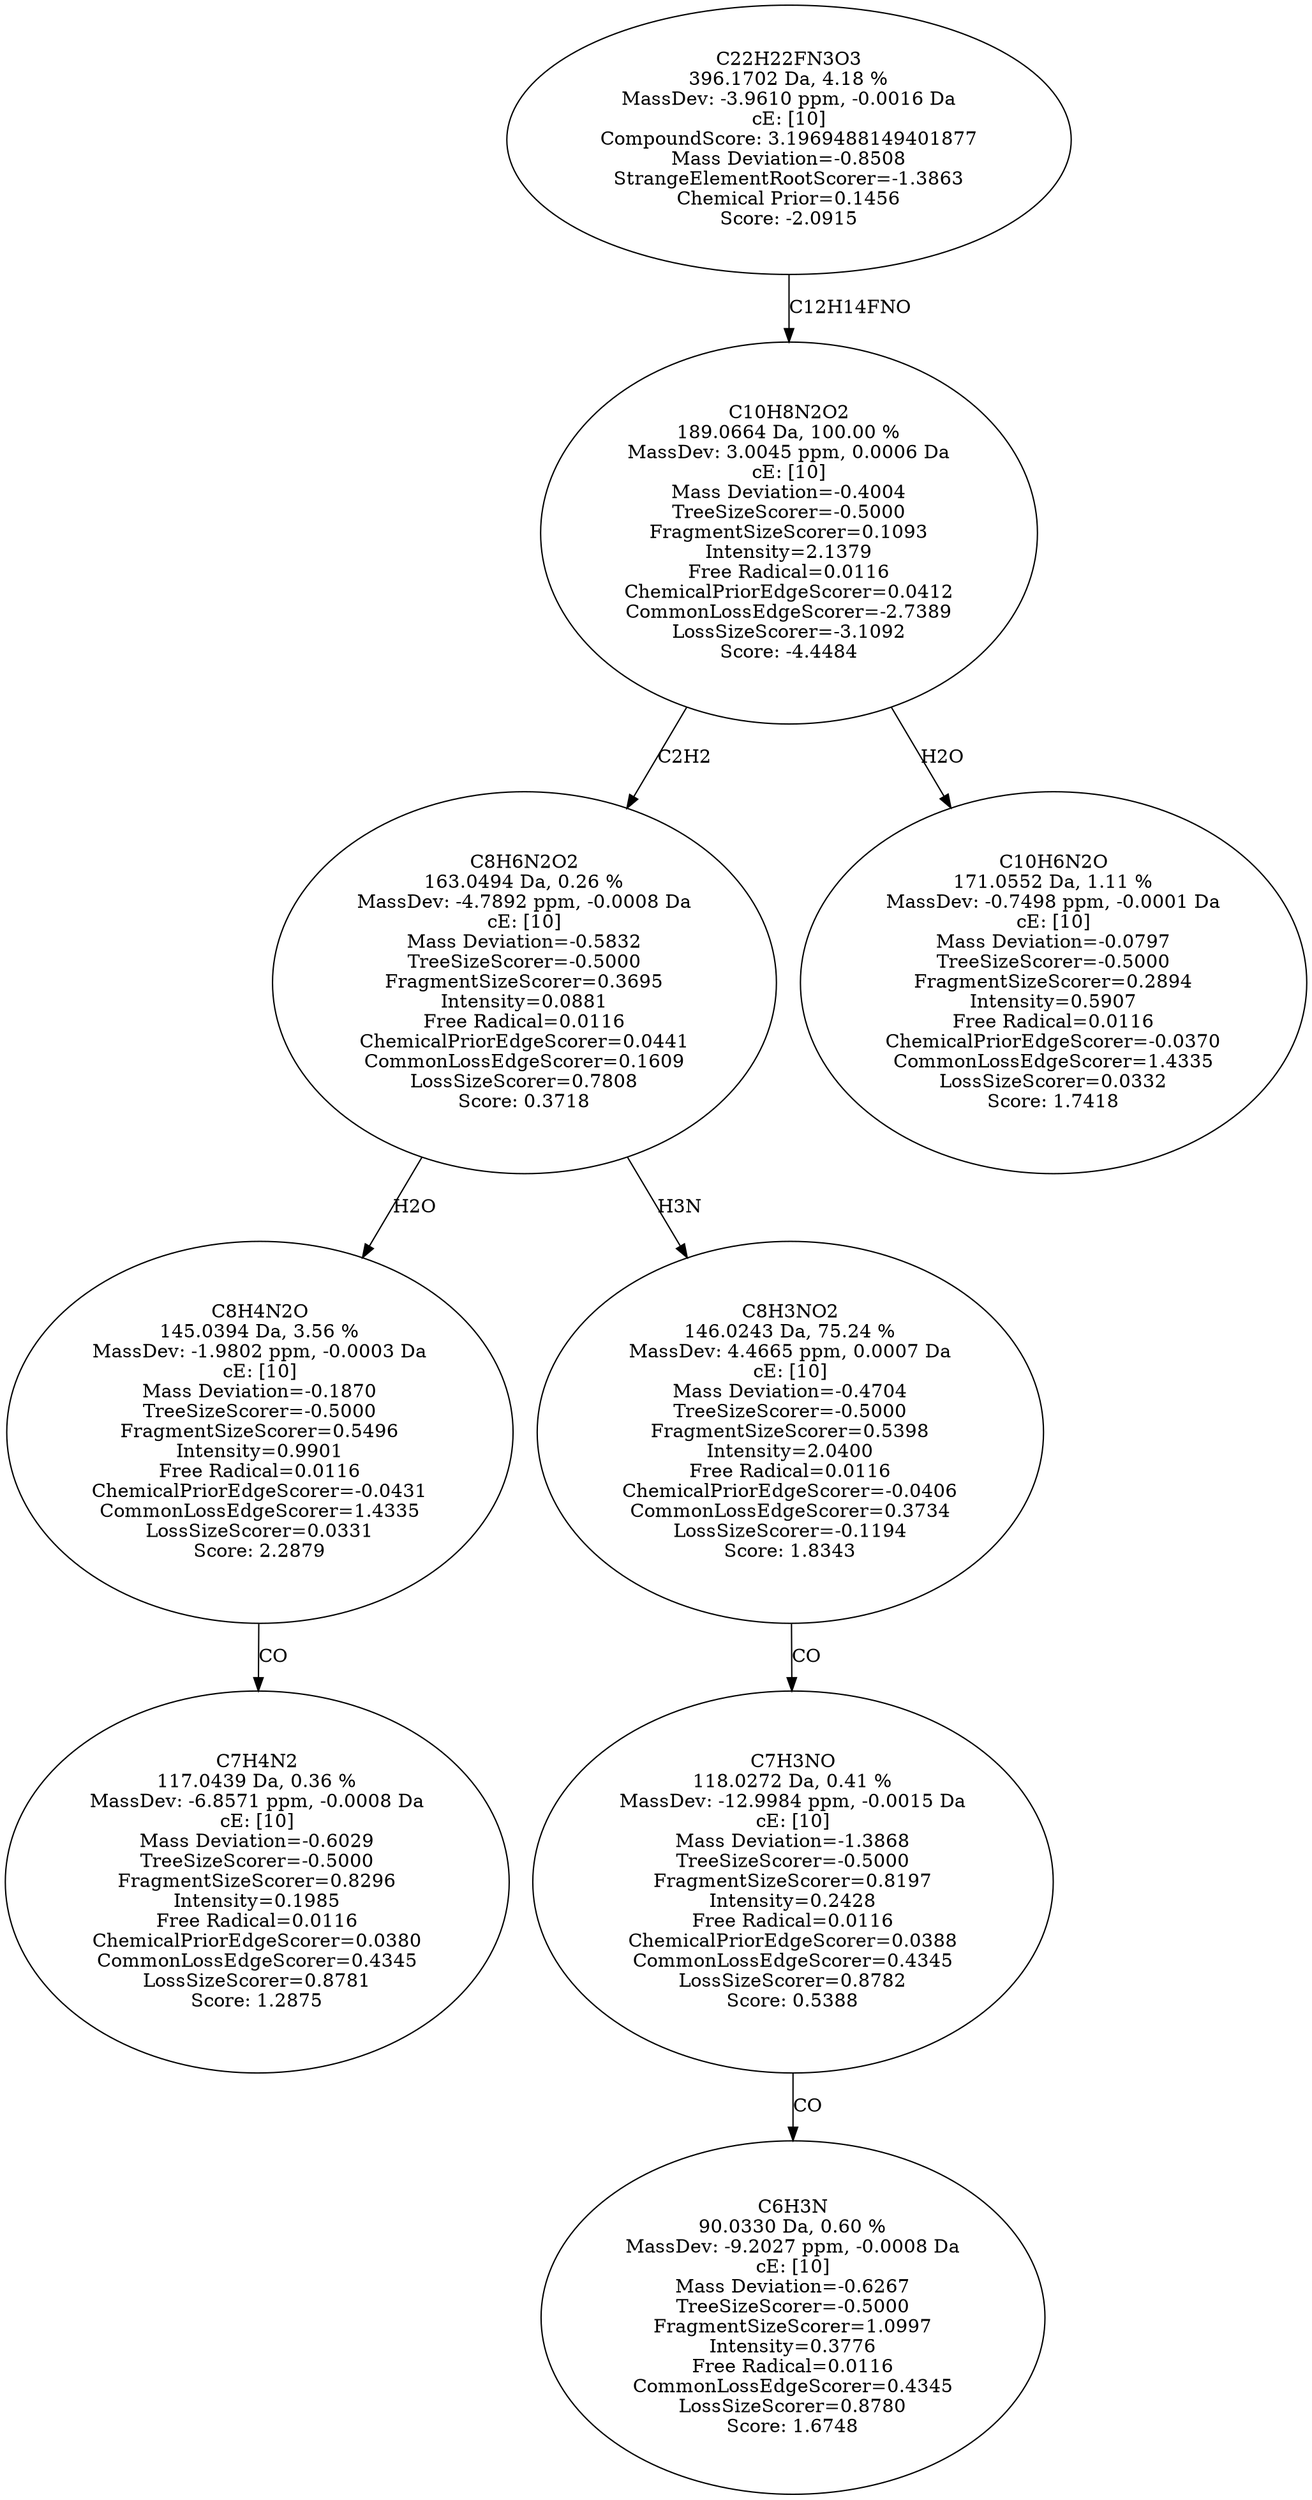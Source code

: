 strict digraph {
v1 [label="C7H4N2\n117.0439 Da, 0.36 %\nMassDev: -6.8571 ppm, -0.0008 Da\ncE: [10]\nMass Deviation=-0.6029\nTreeSizeScorer=-0.5000\nFragmentSizeScorer=0.8296\nIntensity=0.1985\nFree Radical=0.0116\nChemicalPriorEdgeScorer=0.0380\nCommonLossEdgeScorer=0.4345\nLossSizeScorer=0.8781\nScore: 1.2875"];
v2 [label="C8H4N2O\n145.0394 Da, 3.56 %\nMassDev: -1.9802 ppm, -0.0003 Da\ncE: [10]\nMass Deviation=-0.1870\nTreeSizeScorer=-0.5000\nFragmentSizeScorer=0.5496\nIntensity=0.9901\nFree Radical=0.0116\nChemicalPriorEdgeScorer=-0.0431\nCommonLossEdgeScorer=1.4335\nLossSizeScorer=0.0331\nScore: 2.2879"];
v3 [label="C6H3N\n90.0330 Da, 0.60 %\nMassDev: -9.2027 ppm, -0.0008 Da\ncE: [10]\nMass Deviation=-0.6267\nTreeSizeScorer=-0.5000\nFragmentSizeScorer=1.0997\nIntensity=0.3776\nFree Radical=0.0116\nCommonLossEdgeScorer=0.4345\nLossSizeScorer=0.8780\nScore: 1.6748"];
v4 [label="C7H3NO\n118.0272 Da, 0.41 %\nMassDev: -12.9984 ppm, -0.0015 Da\ncE: [10]\nMass Deviation=-1.3868\nTreeSizeScorer=-0.5000\nFragmentSizeScorer=0.8197\nIntensity=0.2428\nFree Radical=0.0116\nChemicalPriorEdgeScorer=0.0388\nCommonLossEdgeScorer=0.4345\nLossSizeScorer=0.8782\nScore: 0.5388"];
v5 [label="C8H3NO2\n146.0243 Da, 75.24 %\nMassDev: 4.4665 ppm, 0.0007 Da\ncE: [10]\nMass Deviation=-0.4704\nTreeSizeScorer=-0.5000\nFragmentSizeScorer=0.5398\nIntensity=2.0400\nFree Radical=0.0116\nChemicalPriorEdgeScorer=-0.0406\nCommonLossEdgeScorer=0.3734\nLossSizeScorer=-0.1194\nScore: 1.8343"];
v6 [label="C8H6N2O2\n163.0494 Da, 0.26 %\nMassDev: -4.7892 ppm, -0.0008 Da\ncE: [10]\nMass Deviation=-0.5832\nTreeSizeScorer=-0.5000\nFragmentSizeScorer=0.3695\nIntensity=0.0881\nFree Radical=0.0116\nChemicalPriorEdgeScorer=0.0441\nCommonLossEdgeScorer=0.1609\nLossSizeScorer=0.7808\nScore: 0.3718"];
v7 [label="C10H6N2O\n171.0552 Da, 1.11 %\nMassDev: -0.7498 ppm, -0.0001 Da\ncE: [10]\nMass Deviation=-0.0797\nTreeSizeScorer=-0.5000\nFragmentSizeScorer=0.2894\nIntensity=0.5907\nFree Radical=0.0116\nChemicalPriorEdgeScorer=-0.0370\nCommonLossEdgeScorer=1.4335\nLossSizeScorer=0.0332\nScore: 1.7418"];
v8 [label="C10H8N2O2\n189.0664 Da, 100.00 %\nMassDev: 3.0045 ppm, 0.0006 Da\ncE: [10]\nMass Deviation=-0.4004\nTreeSizeScorer=-0.5000\nFragmentSizeScorer=0.1093\nIntensity=2.1379\nFree Radical=0.0116\nChemicalPriorEdgeScorer=0.0412\nCommonLossEdgeScorer=-2.7389\nLossSizeScorer=-3.1092\nScore: -4.4484"];
v9 [label="C22H22FN3O3\n396.1702 Da, 4.18 %\nMassDev: -3.9610 ppm, -0.0016 Da\ncE: [10]\nCompoundScore: 3.1969488149401877\nMass Deviation=-0.8508\nStrangeElementRootScorer=-1.3863\nChemical Prior=0.1456\nScore: -2.0915"];
v2 -> v1 [label="CO"];
v6 -> v2 [label="H2O"];
v4 -> v3 [label="CO"];
v5 -> v4 [label="CO"];
v6 -> v5 [label="H3N"];
v8 -> v6 [label="C2H2"];
v8 -> v7 [label="H2O"];
v9 -> v8 [label="C12H14FNO"];
}